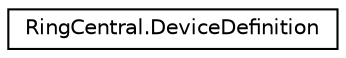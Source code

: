 digraph "Graphical Class Hierarchy"
{
 // LATEX_PDF_SIZE
  edge [fontname="Helvetica",fontsize="10",labelfontname="Helvetica",labelfontsize="10"];
  node [fontname="Helvetica",fontsize="10",shape=record];
  rankdir="LR";
  Node0 [label="RingCentral.DeviceDefinition",height=0.2,width=0.4,color="black", fillcolor="white", style="filled",URL="$classRingCentral_1_1DeviceDefinition.html",tooltip=" "];
}
